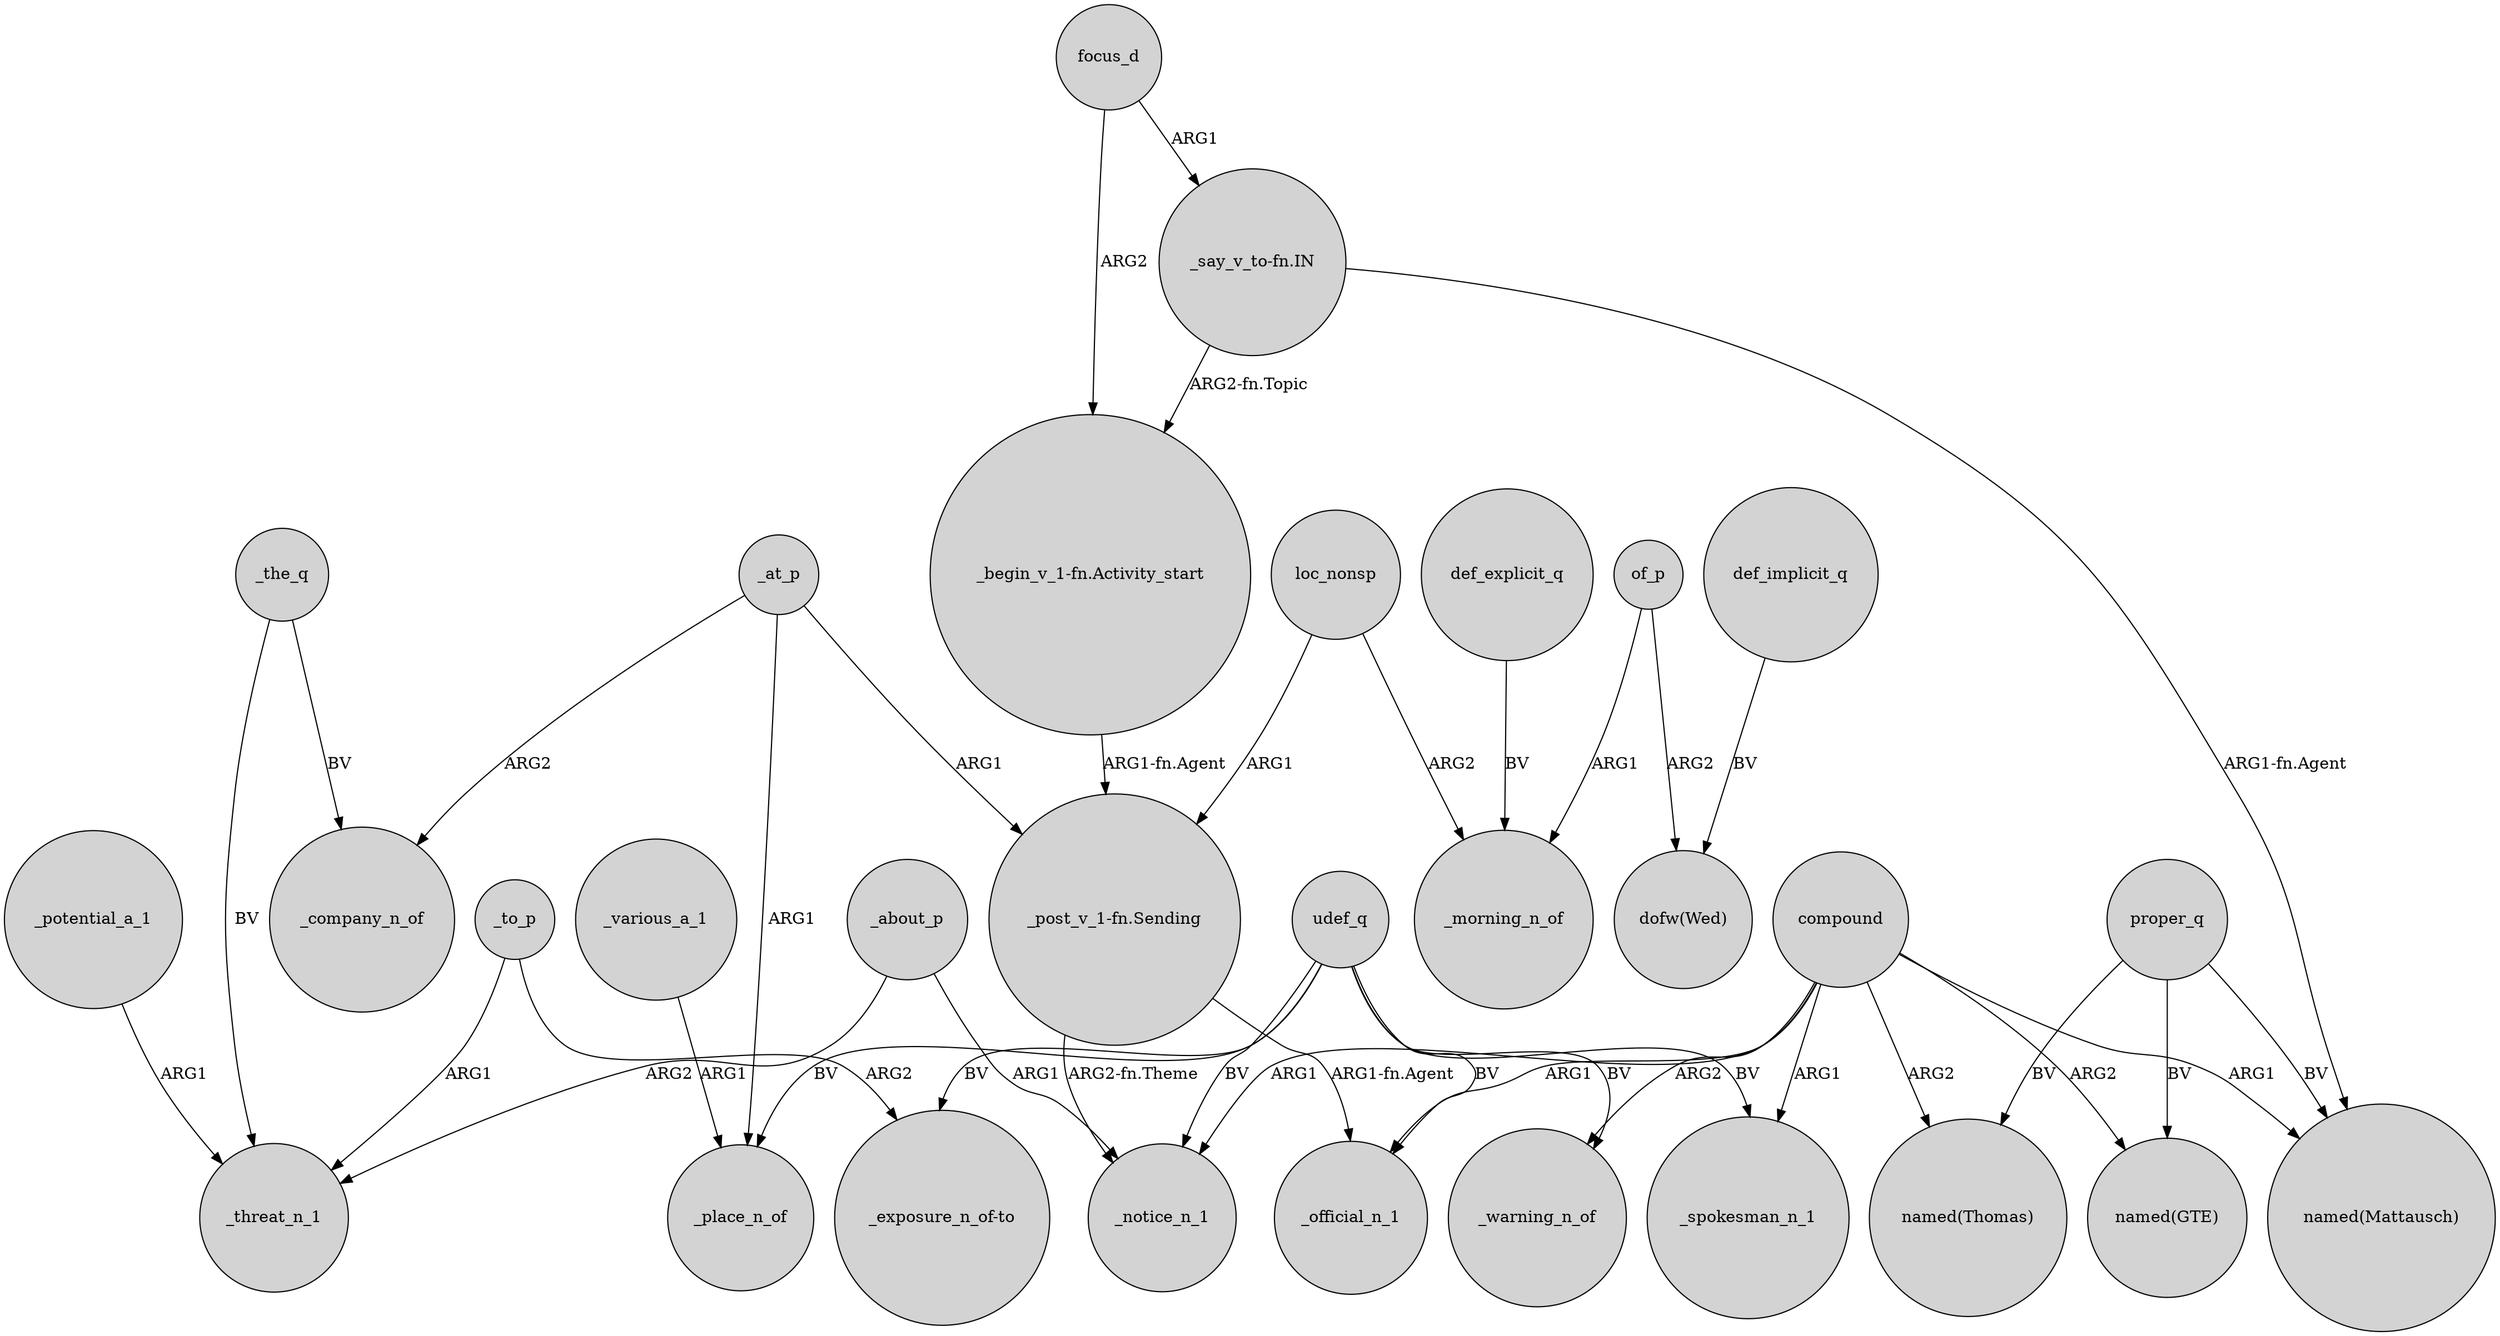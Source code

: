 digraph {
	node [shape=circle style=filled]
	_potential_a_1 -> _threat_n_1 [label=ARG1]
	_at_p -> _place_n_of [label=ARG1]
	loc_nonsp -> "_post_v_1-fn.Sending" [label=ARG1]
	proper_q -> "named(GTE)" [label=BV]
	of_p -> "dofw(Wed)" [label=ARG2]
	proper_q -> "named(Mattausch)" [label=BV]
	compound -> _warning_n_of [label=ARG2]
	_the_q -> _threat_n_1 [label=BV]
	compound -> "named(GTE)" [label=ARG2]
	loc_nonsp -> _morning_n_of [label=ARG2]
	"_post_v_1-fn.Sending" -> _notice_n_1 [label="ARG2-fn.Theme"]
	_to_p -> _threat_n_1 [label=ARG1]
	focus_d -> "_begin_v_1-fn.Activity_start" [label=ARG2]
	udef_q -> _spokesman_n_1 [label=BV]
	_the_q -> _company_n_of [label=BV]
	_at_p -> "_post_v_1-fn.Sending" [label=ARG1]
	_about_p -> _notice_n_1 [label=ARG1]
	_about_p -> _threat_n_1 [label=ARG2]
	compound -> _spokesman_n_1 [label=ARG1]
	proper_q -> "named(Thomas)" [label=BV]
	_to_p -> "_exposure_n_of-to" [label=ARG2]
	compound -> "named(Mattausch)" [label=ARG1]
	udef_q -> _official_n_1 [label=BV]
	compound -> _notice_n_1 [label=ARG1]
	_various_a_1 -> _place_n_of [label=ARG1]
	udef_q -> _warning_n_of [label=BV]
	def_explicit_q -> _morning_n_of [label=BV]
	compound -> _official_n_1 [label=ARG1]
	udef_q -> _notice_n_1 [label=BV]
	udef_q -> "_exposure_n_of-to" [label=BV]
	"_say_v_to-fn.IN" -> "_begin_v_1-fn.Activity_start" [label="ARG2-fn.Topic"]
	udef_q -> _place_n_of [label=BV]
	"_post_v_1-fn.Sending" -> _official_n_1 [label="ARG1-fn.Agent"]
	"_say_v_to-fn.IN" -> "named(Mattausch)" [label="ARG1-fn.Agent"]
	of_p -> _morning_n_of [label=ARG1]
	def_implicit_q -> "dofw(Wed)" [label=BV]
	compound -> "named(Thomas)" [label=ARG2]
	_at_p -> _company_n_of [label=ARG2]
	focus_d -> "_say_v_to-fn.IN" [label=ARG1]
	"_begin_v_1-fn.Activity_start" -> "_post_v_1-fn.Sending" [label="ARG1-fn.Agent"]
}
